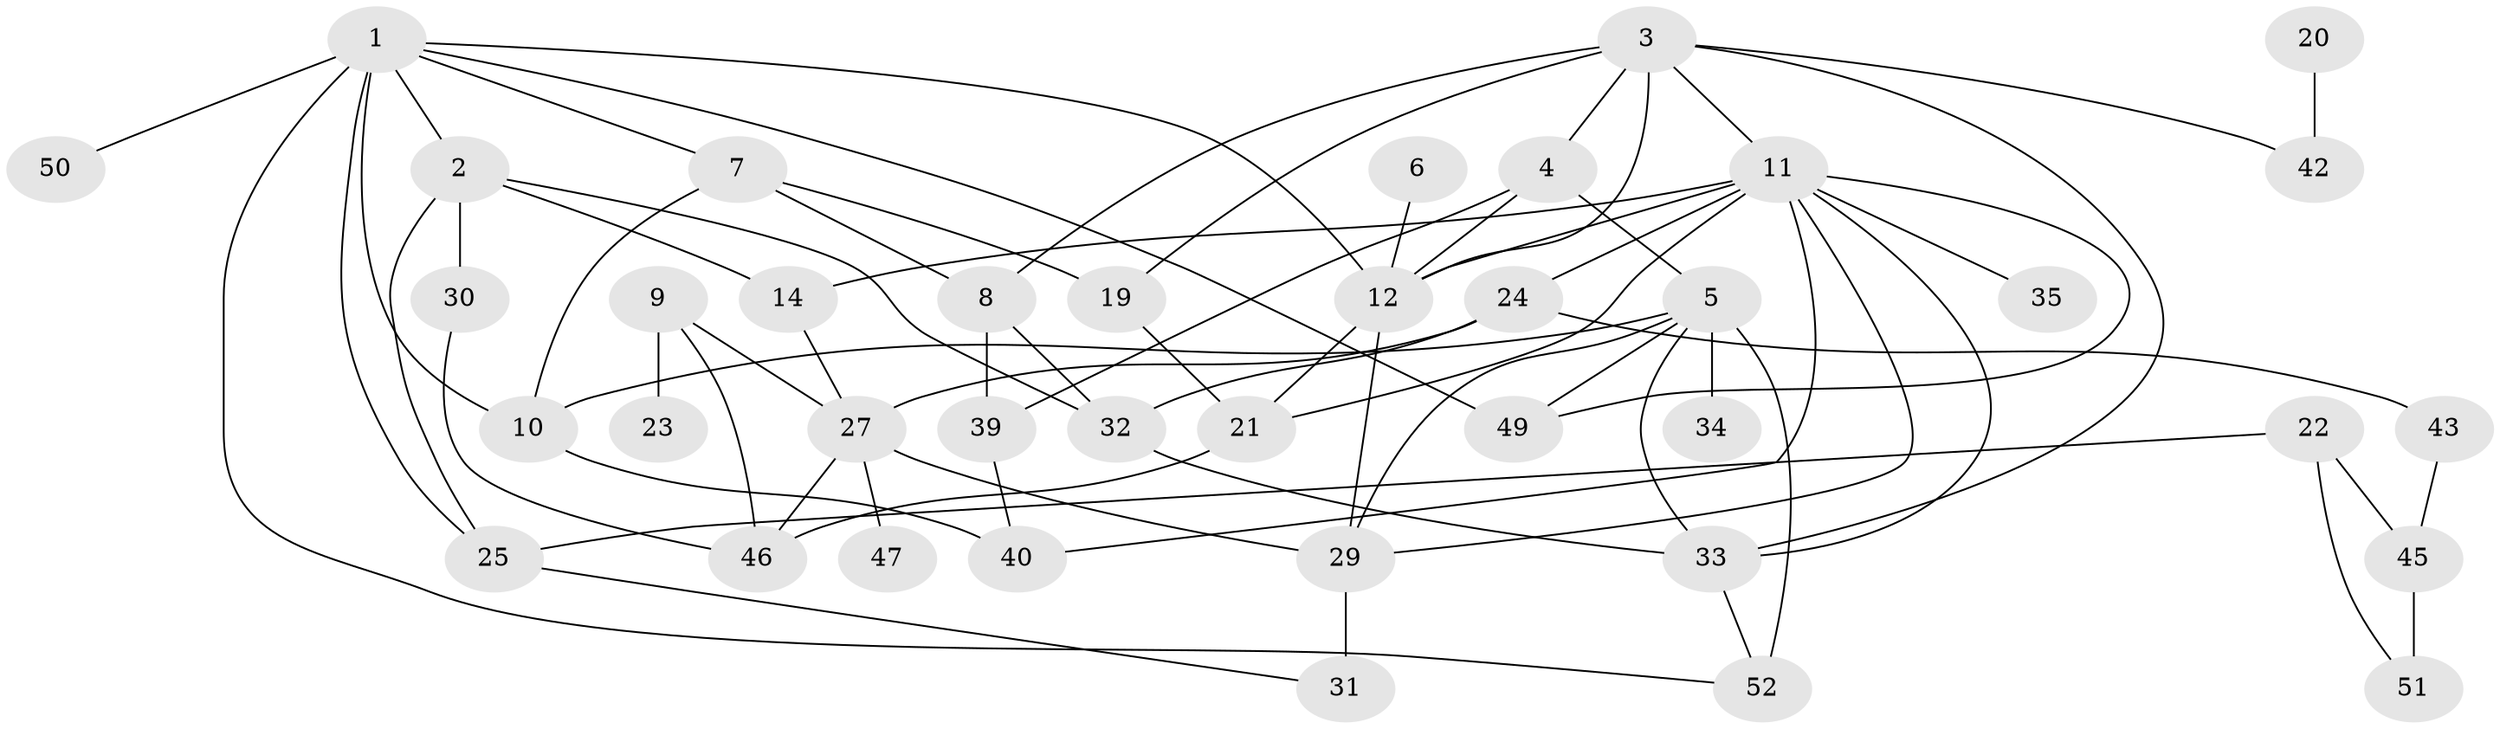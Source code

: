 // original degree distribution, {3: 0.23008849557522124, 4: 0.11504424778761062, 2: 0.17699115044247787, 6: 0.035398230088495575, 1: 0.20353982300884957, 0: 0.1415929203539823, 5: 0.09734513274336283}
// Generated by graph-tools (version 1.1) at 2025/33/03/09/25 02:33:43]
// undirected, 39 vertices, 70 edges
graph export_dot {
graph [start="1"]
  node [color=gray90,style=filled];
  1;
  2;
  3;
  4;
  5;
  6;
  7;
  8;
  9;
  10;
  11;
  12;
  14;
  19;
  20;
  21;
  22;
  23;
  24;
  25;
  27;
  29;
  30;
  31;
  32;
  33;
  34;
  35;
  39;
  40;
  42;
  43;
  45;
  46;
  47;
  49;
  50;
  51;
  52;
  1 -- 2 [weight=1.0];
  1 -- 7 [weight=1.0];
  1 -- 10 [weight=1.0];
  1 -- 12 [weight=1.0];
  1 -- 25 [weight=1.0];
  1 -- 49 [weight=1.0];
  1 -- 50 [weight=1.0];
  1 -- 52 [weight=1.0];
  2 -- 14 [weight=1.0];
  2 -- 25 [weight=1.0];
  2 -- 30 [weight=1.0];
  2 -- 32 [weight=1.0];
  3 -- 4 [weight=1.0];
  3 -- 8 [weight=1.0];
  3 -- 11 [weight=1.0];
  3 -- 12 [weight=1.0];
  3 -- 19 [weight=1.0];
  3 -- 33 [weight=1.0];
  3 -- 42 [weight=1.0];
  4 -- 5 [weight=1.0];
  4 -- 12 [weight=1.0];
  4 -- 39 [weight=1.0];
  5 -- 10 [weight=1.0];
  5 -- 29 [weight=1.0];
  5 -- 33 [weight=1.0];
  5 -- 34 [weight=2.0];
  5 -- 49 [weight=1.0];
  5 -- 52 [weight=2.0];
  6 -- 12 [weight=2.0];
  7 -- 8 [weight=1.0];
  7 -- 10 [weight=1.0];
  7 -- 19 [weight=1.0];
  8 -- 32 [weight=1.0];
  8 -- 39 [weight=1.0];
  9 -- 23 [weight=1.0];
  9 -- 27 [weight=1.0];
  9 -- 46 [weight=1.0];
  10 -- 40 [weight=1.0];
  11 -- 12 [weight=2.0];
  11 -- 14 [weight=1.0];
  11 -- 21 [weight=1.0];
  11 -- 24 [weight=2.0];
  11 -- 29 [weight=1.0];
  11 -- 33 [weight=1.0];
  11 -- 35 [weight=1.0];
  11 -- 40 [weight=1.0];
  11 -- 49 [weight=3.0];
  12 -- 21 [weight=1.0];
  12 -- 29 [weight=2.0];
  14 -- 27 [weight=1.0];
  19 -- 21 [weight=1.0];
  20 -- 42 [weight=1.0];
  21 -- 46 [weight=2.0];
  22 -- 25 [weight=1.0];
  22 -- 45 [weight=1.0];
  22 -- 51 [weight=1.0];
  24 -- 27 [weight=1.0];
  24 -- 32 [weight=1.0];
  24 -- 43 [weight=1.0];
  25 -- 31 [weight=1.0];
  27 -- 29 [weight=1.0];
  27 -- 46 [weight=1.0];
  27 -- 47 [weight=1.0];
  29 -- 31 [weight=2.0];
  30 -- 46 [weight=1.0];
  32 -- 33 [weight=1.0];
  33 -- 52 [weight=1.0];
  39 -- 40 [weight=1.0];
  43 -- 45 [weight=1.0];
  45 -- 51 [weight=2.0];
}
